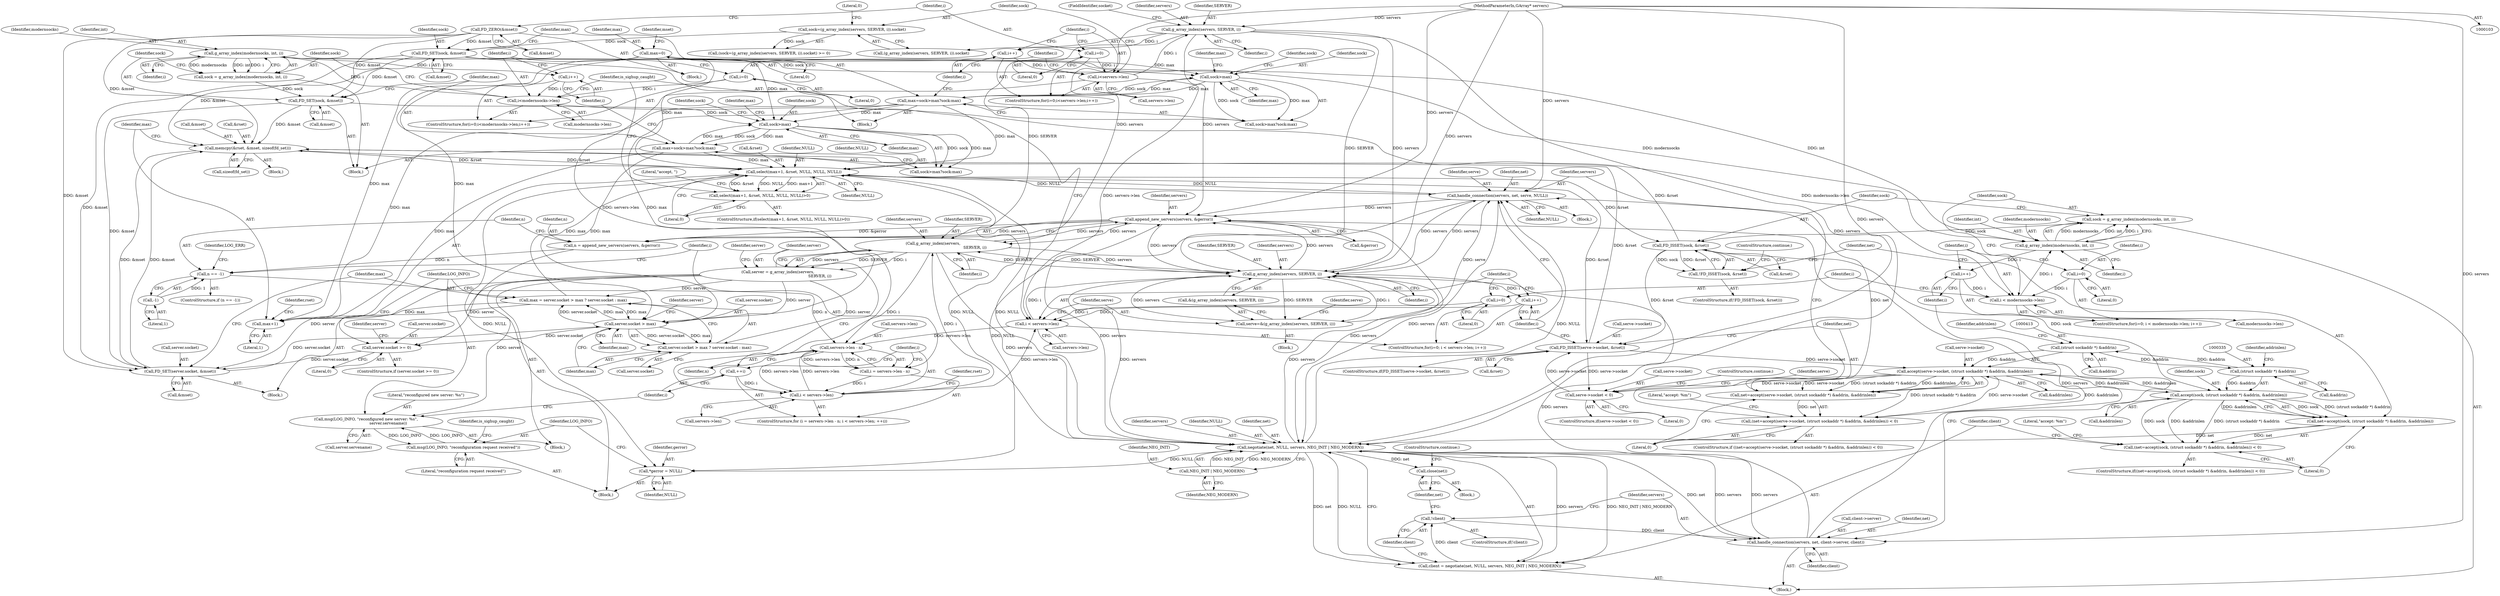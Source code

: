 digraph "1_nbd_741495cb08503fd32a9d22648e63b64390c601f4@API" {
"1000277" [label="(Call,memcpy(&rset, &mset, sizeof(fd_set)))"];
"1000286" [label="(Call,select(max+1, &rset, NULL, NULL, NULL))"];
"1000116" [label="(Call,max=0)"];
"1000259" [label="(Call,max = server.socket > max ? server.socket : max)"];
"1000262" [label="(Call,server.socket > max)"];
"1000253" [label="(Call,FD_SET(server.socket, &mset))"];
"1000247" [label="(Call,server.socket >= 0)"];
"1000240" [label="(Call,server = g_array_index(servers,\n                                                                    SERVER, i))"];
"1000242" [label="(Call,g_array_index(servers,\n                                                                    SERVER, i))"];
"1000208" [label="(Call,append_new_servers(servers, &gerror))"];
"1000140" [label="(Call,g_array_index(servers, SERVER, i))"];
"1000104" [label="(MethodParameterIn,GArray* servers)"];
"1000126" [label="(Call,i<servers->len)"];
"1000131" [label="(Call,i++)"];
"1000123" [label="(Call,i=0)"];
"1000423" [label="(Call,handle_connection(servers, net, serve, NULL))"];
"1000384" [label="(Call,g_array_index(servers, SERVER, i))"];
"1000347" [label="(Call,negotiate(net, NULL, servers, NEG_INIT | NEG_MODERN))"];
"1000330" [label="(Call,net=accept(sock, (struct sockaddr *) &addrin, &addrinlen))"];
"1000332" [label="(Call,accept(sock, (struct sockaddr *) &addrin, &addrinlen))"];
"1000321" [label="(Call,FD_ISSET(sock, &rset))"];
"1000313" [label="(Call,sock = g_array_index(modernsocks, int, i))"];
"1000315" [label="(Call,g_array_index(modernsocks, int, i))"];
"1000174" [label="(Call,g_array_index(modernsocks, int, i))"];
"1000163" [label="(Call,i<modernsocks->len)"];
"1000168" [label="(Call,i++)"];
"1000160" [label="(Call,i=0)"];
"1000304" [label="(Call,i < modernsocks->len)"];
"1000309" [label="(Call,i++)"];
"1000301" [label="(Call,i=0)"];
"1000334" [label="(Call,(struct sockaddr *) &addrin)"];
"1000412" [label="(Call,(struct sockaddr *) &addrin)"];
"1000408" [label="(Call,accept(serve->socket, (struct sockaddr *) &addrin, &addrinlen))"];
"1000397" [label="(Call,FD_ISSET(serve->socket, &rset))"];
"1000389" [label="(Call,serve->socket < 0)"];
"1000361" [label="(Call,handle_connection(servers, net, client->server, client))"];
"1000355" [label="(Call,!client)"];
"1000345" [label="(Call,client = negotiate(net, NULL, servers, NEG_INIT | NEG_MODERN))"];
"1000351" [label="(Call,NEG_INIT | NEG_MODERN)"];
"1000372" [label="(Call,i < servers->len)"];
"1000369" [label="(Call,i=0)"];
"1000377" [label="(Call,i++)"];
"1000231" [label="(Call,i < servers->len)"];
"1000224" [label="(Call,i = servers->len - n)"];
"1000226" [label="(Call,servers->len - n)"];
"1000213" [label="(Call,n == -1)"];
"1000206" [label="(Call,n = append_new_servers(servers, &gerror))"];
"1000215" [label="(Call,-1)"];
"1000236" [label="(Call,++i)"];
"1000406" [label="(Call,net=accept(serve->socket, (struct sockaddr *) &addrin, &addrinlen))"];
"1000381" [label="(Call,serve=&(g_array_index(servers, SERVER, i)))"];
"1000277" [label="(Call,memcpy(&rset, &mset, sizeof(fd_set)))"];
"1000178" [label="(Call,FD_SET(sock, &mset))"];
"1000172" [label="(Call,sock = g_array_index(modernsocks, int, i))"];
"1000147" [label="(Call,FD_SET(sock, &mset))"];
"1000137" [label="(Call,sock=(g_array_index(servers, SERVER, i)).socket)"];
"1000119" [label="(Call,FD_ZERO(&mset))"];
"1000151" [label="(Call,max=sock>max?sock:max)"];
"1000154" [label="(Call,sock>max)"];
"1000182" [label="(Call,max=sock>max?sock:max)"];
"1000185" [label="(Call,sock>max)"];
"1000197" [label="(Call,*gerror = NULL)"];
"1000285" [label="(Call,select(max+1, &rset, NULL, NULL, NULL)>0)"];
"1000320" [label="(Call,!FD_ISSET(sock, &rset))"];
"1000329" [label="(Call,(net=accept(sock, (struct sockaddr *) &addrin, &addrinlen)) < 0)"];
"1000261" [label="(Call,server.socket > max ? server.socket : max)"];
"1000271" [label="(Call,msg(LOG_INFO, \"reconfigured new server: %s\",\n                                    server.servename))"];
"1000200" [label="(Call,msg(LOG_INFO, \"reconfiguration request received\"))"];
"1000358" [label="(Call,close(net))"];
"1000405" [label="(Call,(net=accept(serve->socket, (struct sockaddr *) &addrin, &addrinlen)) < 0)"];
"1000287" [label="(Call,max+1)"];
"1000224" [label="(Call,i = servers->len - n)"];
"1000227" [label="(Call,servers->len)"];
"1000204" [label="(Identifier,is_sighup_caught)"];
"1000124" [label="(Identifier,i)"];
"1000177" [label="(Identifier,i)"];
"1000241" [label="(Identifier,server)"];
"1000385" [label="(Identifier,servers)"];
"1000388" [label="(ControlStructure,if(serve->socket < 0))"];
"1000226" [label="(Call,servers->len - n)"];
"1000359" [label="(Identifier,net)"];
"1000137" [label="(Call,sock=(g_array_index(servers, SERVER, i)).socket)"];
"1000279" [label="(Identifier,rset)"];
"1000277" [label="(Call,memcpy(&rset, &mset, sizeof(fd_set)))"];
"1000118" [label="(Literal,0)"];
"1000252" [label="(Block,)"];
"1000367" [label="(Identifier,client)"];
"1000416" [label="(Call,&addrinlen)"];
"1000406" [label="(Call,net=accept(serve->socket, (struct sockaddr *) &addrin, &addrinlen))"];
"1000399" [label="(Identifier,serve)"];
"1000386" [label="(Identifier,SERVER)"];
"1000257" [label="(Call,&mset)"];
"1000357" [label="(Block,)"];
"1000187" [label="(Identifier,max)"];
"1000417" [label="(Identifier,addrinlen)"];
"1000272" [label="(Identifier,LOG_INFO)"];
"1000369" [label="(Call,i=0)"];
"1000127" [label="(Identifier,i)"];
"1000183" [label="(Identifier,max)"];
"1000364" [label="(Call,client->server)"];
"1000201" [label="(Identifier,LOG_INFO)"];
"1000302" [label="(Identifier,i)"];
"1000213" [label="(Call,n == -1)"];
"1000233" [label="(Call,servers->len)"];
"1000301" [label="(Call,i=0)"];
"1000405" [label="(Call,(net=accept(serve->socket, (struct sockaddr *) &addrin, &addrinlen)) < 0)"];
"1000332" [label="(Call,accept(sock, (struct sockaddr *) &addrin, &addrinlen))"];
"1000260" [label="(Identifier,max)"];
"1000139" [label="(Call,(g_array_index(servers, SERVER, i)).socket)"];
"1000175" [label="(Identifier,modernsocks)"];
"1000371" [label="(Literal,0)"];
"1000362" [label="(Identifier,servers)"];
"1000180" [label="(Call,&mset)"];
"1000132" [label="(Identifier,i)"];
"1000268" [label="(Identifier,server)"];
"1000225" [label="(Identifier,i)"];
"1000355" [label="(Call,!client)"];
"1000172" [label="(Call,sock = g_array_index(modernsocks, int, i))"];
"1000426" [label="(Identifier,serve)"];
"1000246" [label="(ControlStructure,if (server.socket >= 0))"];
"1000179" [label="(Identifier,sock)"];
"1000322" [label="(Identifier,sock)"];
"1000188" [label="(Identifier,sock)"];
"1000131" [label="(Call,i++)"];
"1000270" [label="(Identifier,max)"];
"1000316" [label="(Identifier,modernsocks)"];
"1000185" [label="(Call,sock>max)"];
"1000339" [label="(Identifier,addrinlen)"];
"1000199" [label="(Identifier,NULL)"];
"1000404" [label="(ControlStructure,if ((net=accept(serve->socket, (struct sockaddr *) &addrin, &addrinlen)) < 0))"];
"1000423" [label="(Call,handle_connection(servers, net, serve, NULL))"];
"1000165" [label="(Call,modernsocks->len)"];
"1000209" [label="(Identifier,servers)"];
"1000116" [label="(Call,max=0)"];
"1000361" [label="(Call,handle_connection(servers, net, client->server, client))"];
"1000173" [label="(Identifier,sock)"];
"1000330" [label="(Call,net=accept(sock, (struct sockaddr *) &addrin, &addrinlen))"];
"1000299" [label="(Literal,\"accept, \")"];
"1000194" [label="(Block,)"];
"1000336" [label="(Call,&addrin)"];
"1000329" [label="(Call,(net=accept(sock, (struct sockaddr *) &addrin, &addrinlen)) < 0)"];
"1000168" [label="(Call,i++)"];
"1000123" [label="(Call,i=0)"];
"1000286" [label="(Call,select(max+1, &rset, NULL, NULL, NULL))"];
"1000152" [label="(Identifier,max)"];
"1000253" [label="(Call,FD_SET(server.socket, &mset))"];
"1000424" [label="(Identifier,servers)"];
"1000381" [label="(Call,serve=&(g_array_index(servers, SERVER, i)))"];
"1000333" [label="(Identifier,sock)"];
"1000119" [label="(Call,FD_ZERO(&mset))"];
"1000230" [label="(Identifier,n)"];
"1000212" [label="(ControlStructure,if (n == -1))"];
"1000159" [label="(ControlStructure,for(i=0;i<modernsocks->len;i++))"];
"1000191" [label="(Block,)"];
"1000261" [label="(Call,server.socket > max ? server.socket : max)"];
"1000140" [label="(Call,g_array_index(servers, SERVER, i))"];
"1000105" [label="(Block,)"];
"1000162" [label="(Literal,0)"];
"1000120" [label="(Call,&mset)"];
"1000198" [label="(Identifier,gerror)"];
"1000418" [label="(Literal,0)"];
"1000138" [label="(Identifier,sock)"];
"1000157" [label="(Identifier,sock)"];
"1000144" [label="(FieldIdentifier,socket)"];
"1000345" [label="(Call,client = negotiate(net, NULL, servers, NEG_INIT | NEG_MODERN))"];
"1000259" [label="(Call,max = server.socket > max ? server.socket : max)"];
"1000117" [label="(Identifier,max)"];
"1000189" [label="(Identifier,max)"];
"1000382" [label="(Identifier,serve)"];
"1000384" [label="(Call,g_array_index(servers, SERVER, i))"];
"1000387" [label="(Identifier,i)"];
"1000323" [label="(Call,&rset)"];
"1000245" [label="(Identifier,i)"];
"1000242" [label="(Call,g_array_index(servers,\n                                                                    SERVER, i))"];
"1000306" [label="(Call,modernsocks->len)"];
"1000282" [label="(Call,sizeof(fd_set))"];
"1000352" [label="(Identifier,NEG_INIT)"];
"1000284" [label="(ControlStructure,if(select(max+1, &rset, NULL, NULL, NULL)>0))"];
"1000326" [label="(ControlStructure,continue;)"];
"1000148" [label="(Identifier,sock)"];
"1000153" [label="(Call,sock>max?sock:max)"];
"1000350" [label="(Identifier,servers)"];
"1000287" [label="(Call,max+1)"];
"1000300" [label="(ControlStructure,for(i=0; i < modernsocks->len; i++))"];
"1000303" [label="(Literal,0)"];
"1000412" [label="(Call,(struct sockaddr *) &addrin)"];
"1000154" [label="(Call,sock>max)"];
"1000232" [label="(Identifier,i)"];
"1000396" [label="(ControlStructure,if(FD_ISSET(serve->socket, &rset)))"];
"1000334" [label="(Call,(struct sockaddr *) &addrin)"];
"1000305" [label="(Identifier,i)"];
"1000216" [label="(Literal,1)"];
"1000427" [label="(Identifier,NULL)"];
"1000393" [label="(Literal,0)"];
"1000104" [label="(MethodParameterIn,GArray* servers)"];
"1000151" [label="(Call,max=sock>max?sock:max)"];
"1000169" [label="(Identifier,i)"];
"1000379" [label="(Block,)"];
"1000263" [label="(Call,server.socket)"];
"1000143" [label="(Identifier,i)"];
"1000161" [label="(Identifier,i)"];
"1000267" [label="(Call,server.socket)"];
"1000409" [label="(Call,serve->socket)"];
"1000254" [label="(Call,server.socket)"];
"1000285" [label="(Call,select(max+1, &rset, NULL, NULL, NULL)>0)"];
"1000291" [label="(Identifier,rset)"];
"1000141" [label="(Identifier,servers)"];
"1000200" [label="(Call,msg(LOG_INFO, \"reconfiguration request received\"))"];
"1000186" [label="(Identifier,sock)"];
"1000184" [label="(Call,sock>max?sock:max)"];
"1000309" [label="(Call,i++)"];
"1000383" [label="(Call,&(g_array_index(servers, SERVER, i)))"];
"1000343" [label="(Literal,\"accept: %m\")"];
"1000314" [label="(Identifier,sock)"];
"1000155" [label="(Identifier,sock)"];
"1000292" [label="(Identifier,NULL)"];
"1000142" [label="(Identifier,SERVER)"];
"1000377" [label="(Call,i++)"];
"1000266" [label="(Identifier,max)"];
"1000240" [label="(Call,server = g_array_index(servers,\n                                                                    SERVER, i))"];
"1000315" [label="(Call,g_array_index(modernsocks, int, i))"];
"1000197" [label="(Call,*gerror = NULL)"];
"1000126" [label="(Call,i<servers->len)"];
"1000248" [label="(Call,server.socket)"];
"1000374" [label="(Call,servers->len)"];
"1000244" [label="(Identifier,SERVER)"];
"1000318" [label="(Identifier,i)"];
"1000176" [label="(Identifier,int)"];
"1000363" [label="(Identifier,net)"];
"1000407" [label="(Identifier,net)"];
"1000170" [label="(Block,)"];
"1000146" [label="(Block,)"];
"1000290" [label="(Call,&rset)"];
"1000121" [label="(Identifier,mset)"];
"1000351" [label="(Call,NEG_INIT | NEG_MODERN)"];
"1000346" [label="(Identifier,client)"];
"1000158" [label="(Identifier,max)"];
"1000271" [label="(Call,msg(LOG_INFO, \"reconfigured new server: %s\",\n                                    server.servename))"];
"1000349" [label="(Identifier,NULL)"];
"1000238" [label="(Block,)"];
"1000163" [label="(Call,i<modernsocks->len)"];
"1000149" [label="(Call,&mset)"];
"1000293" [label="(Identifier,NULL)"];
"1000223" [label="(ControlStructure,for (i = servers->len - n; i < servers->len; ++i))"];
"1000304" [label="(Call,i < modernsocks->len)"];
"1000122" [label="(ControlStructure,for(i=0;i<servers->len;i++))"];
"1000401" [label="(Call,&rset)"];
"1000147" [label="(Call,FD_SET(sock, &mset))"];
"1000193" [label="(Identifier,is_sighup_caught)"];
"1000207" [label="(Identifier,n)"];
"1000391" [label="(Identifier,serve)"];
"1000262" [label="(Call,server.socket > max)"];
"1000347" [label="(Call,negotiate(net, NULL, servers, NEG_INIT | NEG_MODERN))"];
"1000320" [label="(Call,!FD_ISSET(sock, &rset))"];
"1000414" [label="(Call,&addrin)"];
"1000255" [label="(Identifier,server)"];
"1000294" [label="(Identifier,NULL)"];
"1000288" [label="(Identifier,max)"];
"1000338" [label="(Call,&addrinlen)"];
"1000378" [label="(Identifier,i)"];
"1000156" [label="(Identifier,max)"];
"1000289" [label="(Literal,1)"];
"1000280" [label="(Call,&mset)"];
"1000128" [label="(Call,servers->len)"];
"1000348" [label="(Identifier,net)"];
"1000321" [label="(Call,FD_ISSET(sock, &rset))"];
"1000372" [label="(Call,i < servers->len)"];
"1000313" [label="(Call,sock = g_array_index(modernsocks, int, i))"];
"1000218" [label="(Identifier,LOG_ERR)"];
"1000389" [label="(Call,serve->socket < 0)"];
"1000210" [label="(Call,&gerror)"];
"1000368" [label="(ControlStructure,for(i=0; i < servers->len; i++))"];
"1000295" [label="(Literal,0)"];
"1000390" [label="(Call,serve->socket)"];
"1000125" [label="(Literal,0)"];
"1000247" [label="(Call,server.socket >= 0)"];
"1000354" [label="(ControlStructure,if(!client))"];
"1000182" [label="(Call,max=sock>max?sock:max)"];
"1000174" [label="(Call,g_array_index(modernsocks, int, i))"];
"1000164" [label="(Identifier,i)"];
"1000251" [label="(Literal,0)"];
"1000145" [label="(Literal,0)"];
"1000408" [label="(Call,accept(serve->socket, (struct sockaddr *) &addrin, &addrinlen))"];
"1000311" [label="(Block,)"];
"1000395" [label="(ControlStructure,continue;)"];
"1000214" [label="(Identifier,n)"];
"1000178" [label="(Call,FD_SET(sock, &mset))"];
"1000397" [label="(Call,FD_ISSET(serve->socket, &rset))"];
"1000236" [label="(Call,++i)"];
"1000328" [label="(ControlStructure,if((net=accept(sock, (struct sockaddr *) &addrin, &addrinlen)) < 0))"];
"1000249" [label="(Identifier,server)"];
"1000370" [label="(Identifier,i)"];
"1000273" [label="(Literal,\"reconfigured new server: %s\")"];
"1000356" [label="(Identifier,client)"];
"1000358" [label="(Call,close(net))"];
"1000231" [label="(Call,i < servers->len)"];
"1000425" [label="(Identifier,net)"];
"1000373" [label="(Identifier,i)"];
"1000215" [label="(Call,-1)"];
"1000237" [label="(Identifier,i)"];
"1000206" [label="(Call,n = append_new_servers(servers, &gerror))"];
"1000331" [label="(Identifier,net)"];
"1000319" [label="(ControlStructure,if(!FD_ISSET(sock, &rset)))"];
"1000243" [label="(Identifier,servers)"];
"1000340" [label="(Literal,0)"];
"1000421" [label="(Literal,\"accept: %m\")"];
"1000398" [label="(Call,serve->socket)"];
"1000317" [label="(Identifier,int)"];
"1000360" [label="(ControlStructure,continue;)"];
"1000208" [label="(Call,append_new_servers(servers, &gerror))"];
"1000278" [label="(Call,&rset)"];
"1000160" [label="(Call,i=0)"];
"1000353" [label="(Identifier,NEG_MODERN)"];
"1000202" [label="(Literal,\"reconfiguration request received\")"];
"1000403" [label="(Block,)"];
"1000274" [label="(Call,server.servename)"];
"1000310" [label="(Identifier,i)"];
"1000136" [label="(Call,(sock=(g_array_index(servers, SERVER, i)).socket) >= 0)"];
"1000277" -> "1000191"  [label="AST: "];
"1000277" -> "1000282"  [label="CFG: "];
"1000278" -> "1000277"  [label="AST: "];
"1000280" -> "1000277"  [label="AST: "];
"1000282" -> "1000277"  [label="AST: "];
"1000288" -> "1000277"  [label="CFG: "];
"1000277" -> "1000253"  [label="DDG: &mset"];
"1000286" -> "1000277"  [label="DDG: &rset"];
"1000397" -> "1000277"  [label="DDG: &rset"];
"1000321" -> "1000277"  [label="DDG: &rset"];
"1000178" -> "1000277"  [label="DDG: &mset"];
"1000147" -> "1000277"  [label="DDG: &mset"];
"1000119" -> "1000277"  [label="DDG: &mset"];
"1000253" -> "1000277"  [label="DDG: &mset"];
"1000277" -> "1000286"  [label="DDG: &rset"];
"1000286" -> "1000285"  [label="AST: "];
"1000286" -> "1000294"  [label="CFG: "];
"1000287" -> "1000286"  [label="AST: "];
"1000290" -> "1000286"  [label="AST: "];
"1000292" -> "1000286"  [label="AST: "];
"1000293" -> "1000286"  [label="AST: "];
"1000294" -> "1000286"  [label="AST: "];
"1000295" -> "1000286"  [label="CFG: "];
"1000286" -> "1000197"  [label="DDG: NULL"];
"1000286" -> "1000285"  [label="DDG: &rset"];
"1000286" -> "1000285"  [label="DDG: NULL"];
"1000286" -> "1000285"  [label="DDG: max+1"];
"1000116" -> "1000286"  [label="DDG: max"];
"1000259" -> "1000286"  [label="DDG: max"];
"1000151" -> "1000286"  [label="DDG: max"];
"1000182" -> "1000286"  [label="DDG: max"];
"1000347" -> "1000286"  [label="DDG: NULL"];
"1000423" -> "1000286"  [label="DDG: NULL"];
"1000286" -> "1000321"  [label="DDG: &rset"];
"1000286" -> "1000347"  [label="DDG: NULL"];
"1000286" -> "1000397"  [label="DDG: &rset"];
"1000286" -> "1000423"  [label="DDG: NULL"];
"1000116" -> "1000105"  [label="AST: "];
"1000116" -> "1000118"  [label="CFG: "];
"1000117" -> "1000116"  [label="AST: "];
"1000118" -> "1000116"  [label="AST: "];
"1000121" -> "1000116"  [label="CFG: "];
"1000116" -> "1000154"  [label="DDG: max"];
"1000116" -> "1000185"  [label="DDG: max"];
"1000116" -> "1000262"  [label="DDG: max"];
"1000116" -> "1000287"  [label="DDG: max"];
"1000259" -> "1000252"  [label="AST: "];
"1000259" -> "1000261"  [label="CFG: "];
"1000260" -> "1000259"  [label="AST: "];
"1000261" -> "1000259"  [label="AST: "];
"1000272" -> "1000259"  [label="CFG: "];
"1000262" -> "1000259"  [label="DDG: server.socket"];
"1000262" -> "1000259"  [label="DDG: max"];
"1000240" -> "1000259"  [label="DDG: server"];
"1000259" -> "1000262"  [label="DDG: max"];
"1000259" -> "1000287"  [label="DDG: max"];
"1000262" -> "1000261"  [label="AST: "];
"1000262" -> "1000266"  [label="CFG: "];
"1000263" -> "1000262"  [label="AST: "];
"1000266" -> "1000262"  [label="AST: "];
"1000268" -> "1000262"  [label="CFG: "];
"1000270" -> "1000262"  [label="CFG: "];
"1000262" -> "1000247"  [label="DDG: server.socket"];
"1000253" -> "1000262"  [label="DDG: server.socket"];
"1000240" -> "1000262"  [label="DDG: server"];
"1000151" -> "1000262"  [label="DDG: max"];
"1000182" -> "1000262"  [label="DDG: max"];
"1000262" -> "1000261"  [label="DDG: server.socket"];
"1000262" -> "1000261"  [label="DDG: max"];
"1000253" -> "1000252"  [label="AST: "];
"1000253" -> "1000257"  [label="CFG: "];
"1000254" -> "1000253"  [label="AST: "];
"1000257" -> "1000253"  [label="AST: "];
"1000260" -> "1000253"  [label="CFG: "];
"1000247" -> "1000253"  [label="DDG: server.socket"];
"1000240" -> "1000253"  [label="DDG: server"];
"1000178" -> "1000253"  [label="DDG: &mset"];
"1000147" -> "1000253"  [label="DDG: &mset"];
"1000119" -> "1000253"  [label="DDG: &mset"];
"1000247" -> "1000246"  [label="AST: "];
"1000247" -> "1000251"  [label="CFG: "];
"1000248" -> "1000247"  [label="AST: "];
"1000251" -> "1000247"  [label="AST: "];
"1000255" -> "1000247"  [label="CFG: "];
"1000272" -> "1000247"  [label="CFG: "];
"1000240" -> "1000247"  [label="DDG: server"];
"1000240" -> "1000238"  [label="AST: "];
"1000240" -> "1000242"  [label="CFG: "];
"1000241" -> "1000240"  [label="AST: "];
"1000242" -> "1000240"  [label="AST: "];
"1000249" -> "1000240"  [label="CFG: "];
"1000242" -> "1000240"  [label="DDG: servers"];
"1000242" -> "1000240"  [label="DDG: SERVER"];
"1000242" -> "1000240"  [label="DDG: i"];
"1000240" -> "1000261"  [label="DDG: server"];
"1000240" -> "1000271"  [label="DDG: server"];
"1000242" -> "1000245"  [label="CFG: "];
"1000243" -> "1000242"  [label="AST: "];
"1000244" -> "1000242"  [label="AST: "];
"1000245" -> "1000242"  [label="AST: "];
"1000242" -> "1000208"  [label="DDG: servers"];
"1000242" -> "1000236"  [label="DDG: i"];
"1000208" -> "1000242"  [label="DDG: servers"];
"1000104" -> "1000242"  [label="DDG: servers"];
"1000140" -> "1000242"  [label="DDG: SERVER"];
"1000384" -> "1000242"  [label="DDG: SERVER"];
"1000231" -> "1000242"  [label="DDG: i"];
"1000242" -> "1000347"  [label="DDG: servers"];
"1000242" -> "1000384"  [label="DDG: servers"];
"1000242" -> "1000384"  [label="DDG: SERVER"];
"1000208" -> "1000206"  [label="AST: "];
"1000208" -> "1000210"  [label="CFG: "];
"1000209" -> "1000208"  [label="AST: "];
"1000210" -> "1000208"  [label="AST: "];
"1000206" -> "1000208"  [label="CFG: "];
"1000208" -> "1000206"  [label="DDG: servers"];
"1000208" -> "1000206"  [label="DDG: &gerror"];
"1000140" -> "1000208"  [label="DDG: servers"];
"1000423" -> "1000208"  [label="DDG: servers"];
"1000347" -> "1000208"  [label="DDG: servers"];
"1000361" -> "1000208"  [label="DDG: servers"];
"1000384" -> "1000208"  [label="DDG: servers"];
"1000104" -> "1000208"  [label="DDG: servers"];
"1000208" -> "1000347"  [label="DDG: servers"];
"1000208" -> "1000384"  [label="DDG: servers"];
"1000140" -> "1000139"  [label="AST: "];
"1000140" -> "1000143"  [label="CFG: "];
"1000141" -> "1000140"  [label="AST: "];
"1000142" -> "1000140"  [label="AST: "];
"1000143" -> "1000140"  [label="AST: "];
"1000144" -> "1000140"  [label="CFG: "];
"1000140" -> "1000131"  [label="DDG: i"];
"1000104" -> "1000140"  [label="DDG: servers"];
"1000126" -> "1000140"  [label="DDG: i"];
"1000140" -> "1000347"  [label="DDG: servers"];
"1000140" -> "1000384"  [label="DDG: servers"];
"1000140" -> "1000384"  [label="DDG: SERVER"];
"1000104" -> "1000103"  [label="AST: "];
"1000104" -> "1000347"  [label="DDG: servers"];
"1000104" -> "1000361"  [label="DDG: servers"];
"1000104" -> "1000384"  [label="DDG: servers"];
"1000104" -> "1000423"  [label="DDG: servers"];
"1000126" -> "1000122"  [label="AST: "];
"1000126" -> "1000128"  [label="CFG: "];
"1000127" -> "1000126"  [label="AST: "];
"1000128" -> "1000126"  [label="AST: "];
"1000138" -> "1000126"  [label="CFG: "];
"1000161" -> "1000126"  [label="CFG: "];
"1000131" -> "1000126"  [label="DDG: i"];
"1000123" -> "1000126"  [label="DDG: i"];
"1000126" -> "1000226"  [label="DDG: servers->len"];
"1000126" -> "1000372"  [label="DDG: servers->len"];
"1000131" -> "1000122"  [label="AST: "];
"1000131" -> "1000132"  [label="CFG: "];
"1000132" -> "1000131"  [label="AST: "];
"1000127" -> "1000131"  [label="CFG: "];
"1000123" -> "1000122"  [label="AST: "];
"1000123" -> "1000125"  [label="CFG: "];
"1000124" -> "1000123"  [label="AST: "];
"1000125" -> "1000123"  [label="AST: "];
"1000127" -> "1000123"  [label="CFG: "];
"1000423" -> "1000403"  [label="AST: "];
"1000423" -> "1000427"  [label="CFG: "];
"1000424" -> "1000423"  [label="AST: "];
"1000425" -> "1000423"  [label="AST: "];
"1000426" -> "1000423"  [label="AST: "];
"1000427" -> "1000423"  [label="AST: "];
"1000378" -> "1000423"  [label="CFG: "];
"1000423" -> "1000197"  [label="DDG: NULL"];
"1000423" -> "1000347"  [label="DDG: servers"];
"1000423" -> "1000384"  [label="DDG: servers"];
"1000384" -> "1000423"  [label="DDG: servers"];
"1000406" -> "1000423"  [label="DDG: net"];
"1000381" -> "1000423"  [label="DDG: serve"];
"1000347" -> "1000423"  [label="DDG: NULL"];
"1000384" -> "1000383"  [label="AST: "];
"1000384" -> "1000387"  [label="CFG: "];
"1000385" -> "1000384"  [label="AST: "];
"1000386" -> "1000384"  [label="AST: "];
"1000387" -> "1000384"  [label="AST: "];
"1000383" -> "1000384"  [label="CFG: "];
"1000384" -> "1000347"  [label="DDG: servers"];
"1000384" -> "1000377"  [label="DDG: i"];
"1000384" -> "1000381"  [label="DDG: servers"];
"1000384" -> "1000381"  [label="DDG: SERVER"];
"1000384" -> "1000381"  [label="DDG: i"];
"1000347" -> "1000384"  [label="DDG: servers"];
"1000361" -> "1000384"  [label="DDG: servers"];
"1000372" -> "1000384"  [label="DDG: i"];
"1000347" -> "1000345"  [label="AST: "];
"1000347" -> "1000351"  [label="CFG: "];
"1000348" -> "1000347"  [label="AST: "];
"1000349" -> "1000347"  [label="AST: "];
"1000350" -> "1000347"  [label="AST: "];
"1000351" -> "1000347"  [label="AST: "];
"1000345" -> "1000347"  [label="CFG: "];
"1000347" -> "1000197"  [label="DDG: NULL"];
"1000347" -> "1000345"  [label="DDG: net"];
"1000347" -> "1000345"  [label="DDG: NULL"];
"1000347" -> "1000345"  [label="DDG: servers"];
"1000347" -> "1000345"  [label="DDG: NEG_INIT | NEG_MODERN"];
"1000330" -> "1000347"  [label="DDG: net"];
"1000361" -> "1000347"  [label="DDG: servers"];
"1000351" -> "1000347"  [label="DDG: NEG_INIT"];
"1000351" -> "1000347"  [label="DDG: NEG_MODERN"];
"1000347" -> "1000358"  [label="DDG: net"];
"1000347" -> "1000361"  [label="DDG: servers"];
"1000347" -> "1000361"  [label="DDG: net"];
"1000330" -> "1000329"  [label="AST: "];
"1000330" -> "1000332"  [label="CFG: "];
"1000331" -> "1000330"  [label="AST: "];
"1000332" -> "1000330"  [label="AST: "];
"1000340" -> "1000330"  [label="CFG: "];
"1000330" -> "1000329"  [label="DDG: net"];
"1000332" -> "1000330"  [label="DDG: sock"];
"1000332" -> "1000330"  [label="DDG: (struct sockaddr *) &addrin"];
"1000332" -> "1000330"  [label="DDG: &addrinlen"];
"1000332" -> "1000338"  [label="CFG: "];
"1000333" -> "1000332"  [label="AST: "];
"1000334" -> "1000332"  [label="AST: "];
"1000338" -> "1000332"  [label="AST: "];
"1000332" -> "1000329"  [label="DDG: sock"];
"1000332" -> "1000329"  [label="DDG: (struct sockaddr *) &addrin"];
"1000332" -> "1000329"  [label="DDG: &addrinlen"];
"1000321" -> "1000332"  [label="DDG: sock"];
"1000334" -> "1000332"  [label="DDG: &addrin"];
"1000408" -> "1000332"  [label="DDG: &addrinlen"];
"1000332" -> "1000408"  [label="DDG: &addrinlen"];
"1000321" -> "1000320"  [label="AST: "];
"1000321" -> "1000323"  [label="CFG: "];
"1000322" -> "1000321"  [label="AST: "];
"1000323" -> "1000321"  [label="AST: "];
"1000320" -> "1000321"  [label="CFG: "];
"1000321" -> "1000320"  [label="DDG: sock"];
"1000321" -> "1000320"  [label="DDG: &rset"];
"1000313" -> "1000321"  [label="DDG: sock"];
"1000321" -> "1000397"  [label="DDG: &rset"];
"1000313" -> "1000311"  [label="AST: "];
"1000313" -> "1000315"  [label="CFG: "];
"1000314" -> "1000313"  [label="AST: "];
"1000315" -> "1000313"  [label="AST: "];
"1000322" -> "1000313"  [label="CFG: "];
"1000315" -> "1000313"  [label="DDG: modernsocks"];
"1000315" -> "1000313"  [label="DDG: int"];
"1000315" -> "1000313"  [label="DDG: i"];
"1000315" -> "1000318"  [label="CFG: "];
"1000316" -> "1000315"  [label="AST: "];
"1000317" -> "1000315"  [label="AST: "];
"1000318" -> "1000315"  [label="AST: "];
"1000315" -> "1000309"  [label="DDG: i"];
"1000174" -> "1000315"  [label="DDG: modernsocks"];
"1000174" -> "1000315"  [label="DDG: int"];
"1000304" -> "1000315"  [label="DDG: i"];
"1000174" -> "1000172"  [label="AST: "];
"1000174" -> "1000177"  [label="CFG: "];
"1000175" -> "1000174"  [label="AST: "];
"1000176" -> "1000174"  [label="AST: "];
"1000177" -> "1000174"  [label="AST: "];
"1000172" -> "1000174"  [label="CFG: "];
"1000174" -> "1000168"  [label="DDG: i"];
"1000174" -> "1000172"  [label="DDG: modernsocks"];
"1000174" -> "1000172"  [label="DDG: int"];
"1000174" -> "1000172"  [label="DDG: i"];
"1000163" -> "1000174"  [label="DDG: i"];
"1000163" -> "1000159"  [label="AST: "];
"1000163" -> "1000165"  [label="CFG: "];
"1000164" -> "1000163"  [label="AST: "];
"1000165" -> "1000163"  [label="AST: "];
"1000173" -> "1000163"  [label="CFG: "];
"1000193" -> "1000163"  [label="CFG: "];
"1000168" -> "1000163"  [label="DDG: i"];
"1000160" -> "1000163"  [label="DDG: i"];
"1000163" -> "1000304"  [label="DDG: modernsocks->len"];
"1000168" -> "1000159"  [label="AST: "];
"1000168" -> "1000169"  [label="CFG: "];
"1000169" -> "1000168"  [label="AST: "];
"1000164" -> "1000168"  [label="CFG: "];
"1000160" -> "1000159"  [label="AST: "];
"1000160" -> "1000162"  [label="CFG: "];
"1000161" -> "1000160"  [label="AST: "];
"1000162" -> "1000160"  [label="AST: "];
"1000164" -> "1000160"  [label="CFG: "];
"1000304" -> "1000300"  [label="AST: "];
"1000304" -> "1000306"  [label="CFG: "];
"1000305" -> "1000304"  [label="AST: "];
"1000306" -> "1000304"  [label="AST: "];
"1000314" -> "1000304"  [label="CFG: "];
"1000370" -> "1000304"  [label="CFG: "];
"1000309" -> "1000304"  [label="DDG: i"];
"1000301" -> "1000304"  [label="DDG: i"];
"1000309" -> "1000300"  [label="AST: "];
"1000309" -> "1000310"  [label="CFG: "];
"1000310" -> "1000309"  [label="AST: "];
"1000305" -> "1000309"  [label="CFG: "];
"1000301" -> "1000300"  [label="AST: "];
"1000301" -> "1000303"  [label="CFG: "];
"1000302" -> "1000301"  [label="AST: "];
"1000303" -> "1000301"  [label="AST: "];
"1000305" -> "1000301"  [label="CFG: "];
"1000334" -> "1000336"  [label="CFG: "];
"1000335" -> "1000334"  [label="AST: "];
"1000336" -> "1000334"  [label="AST: "];
"1000339" -> "1000334"  [label="CFG: "];
"1000412" -> "1000334"  [label="DDG: &addrin"];
"1000334" -> "1000412"  [label="DDG: &addrin"];
"1000412" -> "1000408"  [label="AST: "];
"1000412" -> "1000414"  [label="CFG: "];
"1000413" -> "1000412"  [label="AST: "];
"1000414" -> "1000412"  [label="AST: "];
"1000417" -> "1000412"  [label="CFG: "];
"1000412" -> "1000408"  [label="DDG: &addrin"];
"1000408" -> "1000406"  [label="AST: "];
"1000408" -> "1000416"  [label="CFG: "];
"1000409" -> "1000408"  [label="AST: "];
"1000416" -> "1000408"  [label="AST: "];
"1000406" -> "1000408"  [label="CFG: "];
"1000408" -> "1000389"  [label="DDG: serve->socket"];
"1000408" -> "1000405"  [label="DDG: serve->socket"];
"1000408" -> "1000405"  [label="DDG: (struct sockaddr *) &addrin"];
"1000408" -> "1000405"  [label="DDG: &addrinlen"];
"1000408" -> "1000406"  [label="DDG: serve->socket"];
"1000408" -> "1000406"  [label="DDG: (struct sockaddr *) &addrin"];
"1000408" -> "1000406"  [label="DDG: &addrinlen"];
"1000397" -> "1000408"  [label="DDG: serve->socket"];
"1000397" -> "1000396"  [label="AST: "];
"1000397" -> "1000401"  [label="CFG: "];
"1000398" -> "1000397"  [label="AST: "];
"1000401" -> "1000397"  [label="AST: "];
"1000407" -> "1000397"  [label="CFG: "];
"1000378" -> "1000397"  [label="CFG: "];
"1000397" -> "1000389"  [label="DDG: serve->socket"];
"1000389" -> "1000397"  [label="DDG: serve->socket"];
"1000389" -> "1000388"  [label="AST: "];
"1000389" -> "1000393"  [label="CFG: "];
"1000390" -> "1000389"  [label="AST: "];
"1000393" -> "1000389"  [label="AST: "];
"1000395" -> "1000389"  [label="CFG: "];
"1000399" -> "1000389"  [label="CFG: "];
"1000361" -> "1000311"  [label="AST: "];
"1000361" -> "1000367"  [label="CFG: "];
"1000362" -> "1000361"  [label="AST: "];
"1000363" -> "1000361"  [label="AST: "];
"1000364" -> "1000361"  [label="AST: "];
"1000367" -> "1000361"  [label="AST: "];
"1000310" -> "1000361"  [label="CFG: "];
"1000355" -> "1000361"  [label="DDG: client"];
"1000355" -> "1000354"  [label="AST: "];
"1000355" -> "1000356"  [label="CFG: "];
"1000356" -> "1000355"  [label="AST: "];
"1000359" -> "1000355"  [label="CFG: "];
"1000362" -> "1000355"  [label="CFG: "];
"1000345" -> "1000355"  [label="DDG: client"];
"1000345" -> "1000311"  [label="AST: "];
"1000346" -> "1000345"  [label="AST: "];
"1000356" -> "1000345"  [label="CFG: "];
"1000351" -> "1000353"  [label="CFG: "];
"1000352" -> "1000351"  [label="AST: "];
"1000353" -> "1000351"  [label="AST: "];
"1000372" -> "1000368"  [label="AST: "];
"1000372" -> "1000374"  [label="CFG: "];
"1000373" -> "1000372"  [label="AST: "];
"1000374" -> "1000372"  [label="AST: "];
"1000193" -> "1000372"  [label="CFG: "];
"1000382" -> "1000372"  [label="CFG: "];
"1000372" -> "1000226"  [label="DDG: servers->len"];
"1000369" -> "1000372"  [label="DDG: i"];
"1000377" -> "1000372"  [label="DDG: i"];
"1000231" -> "1000372"  [label="DDG: servers->len"];
"1000369" -> "1000368"  [label="AST: "];
"1000369" -> "1000371"  [label="CFG: "];
"1000370" -> "1000369"  [label="AST: "];
"1000371" -> "1000369"  [label="AST: "];
"1000373" -> "1000369"  [label="CFG: "];
"1000377" -> "1000368"  [label="AST: "];
"1000377" -> "1000378"  [label="CFG: "];
"1000378" -> "1000377"  [label="AST: "];
"1000373" -> "1000377"  [label="CFG: "];
"1000231" -> "1000223"  [label="AST: "];
"1000231" -> "1000233"  [label="CFG: "];
"1000232" -> "1000231"  [label="AST: "];
"1000233" -> "1000231"  [label="AST: "];
"1000241" -> "1000231"  [label="CFG: "];
"1000279" -> "1000231"  [label="CFG: "];
"1000231" -> "1000226"  [label="DDG: servers->len"];
"1000224" -> "1000231"  [label="DDG: i"];
"1000236" -> "1000231"  [label="DDG: i"];
"1000226" -> "1000231"  [label="DDG: servers->len"];
"1000224" -> "1000223"  [label="AST: "];
"1000224" -> "1000226"  [label="CFG: "];
"1000225" -> "1000224"  [label="AST: "];
"1000226" -> "1000224"  [label="AST: "];
"1000232" -> "1000224"  [label="CFG: "];
"1000226" -> "1000224"  [label="DDG: servers->len"];
"1000226" -> "1000224"  [label="DDG: n"];
"1000226" -> "1000230"  [label="CFG: "];
"1000227" -> "1000226"  [label="AST: "];
"1000230" -> "1000226"  [label="AST: "];
"1000213" -> "1000226"  [label="DDG: n"];
"1000213" -> "1000212"  [label="AST: "];
"1000213" -> "1000215"  [label="CFG: "];
"1000214" -> "1000213"  [label="AST: "];
"1000215" -> "1000213"  [label="AST: "];
"1000218" -> "1000213"  [label="CFG: "];
"1000225" -> "1000213"  [label="CFG: "];
"1000206" -> "1000213"  [label="DDG: n"];
"1000215" -> "1000213"  [label="DDG: 1"];
"1000206" -> "1000194"  [label="AST: "];
"1000207" -> "1000206"  [label="AST: "];
"1000214" -> "1000206"  [label="CFG: "];
"1000215" -> "1000216"  [label="CFG: "];
"1000216" -> "1000215"  [label="AST: "];
"1000236" -> "1000223"  [label="AST: "];
"1000236" -> "1000237"  [label="CFG: "];
"1000237" -> "1000236"  [label="AST: "];
"1000232" -> "1000236"  [label="CFG: "];
"1000406" -> "1000405"  [label="AST: "];
"1000407" -> "1000406"  [label="AST: "];
"1000418" -> "1000406"  [label="CFG: "];
"1000406" -> "1000405"  [label="DDG: net"];
"1000381" -> "1000379"  [label="AST: "];
"1000381" -> "1000383"  [label="CFG: "];
"1000382" -> "1000381"  [label="AST: "];
"1000383" -> "1000381"  [label="AST: "];
"1000391" -> "1000381"  [label="CFG: "];
"1000178" -> "1000170"  [label="AST: "];
"1000178" -> "1000180"  [label="CFG: "];
"1000179" -> "1000178"  [label="AST: "];
"1000180" -> "1000178"  [label="AST: "];
"1000183" -> "1000178"  [label="CFG: "];
"1000172" -> "1000178"  [label="DDG: sock"];
"1000147" -> "1000178"  [label="DDG: &mset"];
"1000119" -> "1000178"  [label="DDG: &mset"];
"1000178" -> "1000185"  [label="DDG: sock"];
"1000172" -> "1000170"  [label="AST: "];
"1000173" -> "1000172"  [label="AST: "];
"1000179" -> "1000172"  [label="CFG: "];
"1000147" -> "1000146"  [label="AST: "];
"1000147" -> "1000149"  [label="CFG: "];
"1000148" -> "1000147"  [label="AST: "];
"1000149" -> "1000147"  [label="AST: "];
"1000152" -> "1000147"  [label="CFG: "];
"1000137" -> "1000147"  [label="DDG: sock"];
"1000119" -> "1000147"  [label="DDG: &mset"];
"1000147" -> "1000154"  [label="DDG: sock"];
"1000137" -> "1000136"  [label="AST: "];
"1000137" -> "1000139"  [label="CFG: "];
"1000138" -> "1000137"  [label="AST: "];
"1000139" -> "1000137"  [label="AST: "];
"1000145" -> "1000137"  [label="CFG: "];
"1000137" -> "1000136"  [label="DDG: sock"];
"1000119" -> "1000105"  [label="AST: "];
"1000119" -> "1000120"  [label="CFG: "];
"1000120" -> "1000119"  [label="AST: "];
"1000124" -> "1000119"  [label="CFG: "];
"1000151" -> "1000146"  [label="AST: "];
"1000151" -> "1000153"  [label="CFG: "];
"1000152" -> "1000151"  [label="AST: "];
"1000153" -> "1000151"  [label="AST: "];
"1000132" -> "1000151"  [label="CFG: "];
"1000154" -> "1000151"  [label="DDG: sock"];
"1000154" -> "1000151"  [label="DDG: max"];
"1000151" -> "1000154"  [label="DDG: max"];
"1000151" -> "1000185"  [label="DDG: max"];
"1000151" -> "1000287"  [label="DDG: max"];
"1000154" -> "1000153"  [label="AST: "];
"1000154" -> "1000156"  [label="CFG: "];
"1000155" -> "1000154"  [label="AST: "];
"1000156" -> "1000154"  [label="AST: "];
"1000157" -> "1000154"  [label="CFG: "];
"1000158" -> "1000154"  [label="CFG: "];
"1000154" -> "1000153"  [label="DDG: sock"];
"1000154" -> "1000153"  [label="DDG: max"];
"1000182" -> "1000170"  [label="AST: "];
"1000182" -> "1000184"  [label="CFG: "];
"1000183" -> "1000182"  [label="AST: "];
"1000184" -> "1000182"  [label="AST: "];
"1000169" -> "1000182"  [label="CFG: "];
"1000185" -> "1000182"  [label="DDG: sock"];
"1000185" -> "1000182"  [label="DDG: max"];
"1000182" -> "1000185"  [label="DDG: max"];
"1000182" -> "1000287"  [label="DDG: max"];
"1000185" -> "1000184"  [label="AST: "];
"1000185" -> "1000187"  [label="CFG: "];
"1000186" -> "1000185"  [label="AST: "];
"1000187" -> "1000185"  [label="AST: "];
"1000188" -> "1000185"  [label="CFG: "];
"1000189" -> "1000185"  [label="CFG: "];
"1000185" -> "1000184"  [label="DDG: sock"];
"1000185" -> "1000184"  [label="DDG: max"];
"1000197" -> "1000194"  [label="AST: "];
"1000197" -> "1000199"  [label="CFG: "];
"1000198" -> "1000197"  [label="AST: "];
"1000199" -> "1000197"  [label="AST: "];
"1000201" -> "1000197"  [label="CFG: "];
"1000285" -> "1000284"  [label="AST: "];
"1000285" -> "1000295"  [label="CFG: "];
"1000295" -> "1000285"  [label="AST: "];
"1000193" -> "1000285"  [label="CFG: "];
"1000299" -> "1000285"  [label="CFG: "];
"1000320" -> "1000319"  [label="AST: "];
"1000326" -> "1000320"  [label="CFG: "];
"1000331" -> "1000320"  [label="CFG: "];
"1000329" -> "1000328"  [label="AST: "];
"1000329" -> "1000340"  [label="CFG: "];
"1000340" -> "1000329"  [label="AST: "];
"1000343" -> "1000329"  [label="CFG: "];
"1000346" -> "1000329"  [label="CFG: "];
"1000261" -> "1000267"  [label="CFG: "];
"1000261" -> "1000270"  [label="CFG: "];
"1000267" -> "1000261"  [label="AST: "];
"1000270" -> "1000261"  [label="AST: "];
"1000271" -> "1000238"  [label="AST: "];
"1000271" -> "1000274"  [label="CFG: "];
"1000272" -> "1000271"  [label="AST: "];
"1000273" -> "1000271"  [label="AST: "];
"1000274" -> "1000271"  [label="AST: "];
"1000237" -> "1000271"  [label="CFG: "];
"1000271" -> "1000200"  [label="DDG: LOG_INFO"];
"1000200" -> "1000271"  [label="DDG: LOG_INFO"];
"1000200" -> "1000194"  [label="AST: "];
"1000200" -> "1000202"  [label="CFG: "];
"1000201" -> "1000200"  [label="AST: "];
"1000202" -> "1000200"  [label="AST: "];
"1000204" -> "1000200"  [label="CFG: "];
"1000358" -> "1000357"  [label="AST: "];
"1000358" -> "1000359"  [label="CFG: "];
"1000359" -> "1000358"  [label="AST: "];
"1000360" -> "1000358"  [label="CFG: "];
"1000405" -> "1000404"  [label="AST: "];
"1000405" -> "1000418"  [label="CFG: "];
"1000418" -> "1000405"  [label="AST: "];
"1000421" -> "1000405"  [label="CFG: "];
"1000424" -> "1000405"  [label="CFG: "];
"1000287" -> "1000289"  [label="CFG: "];
"1000288" -> "1000287"  [label="AST: "];
"1000289" -> "1000287"  [label="AST: "];
"1000291" -> "1000287"  [label="CFG: "];
}
